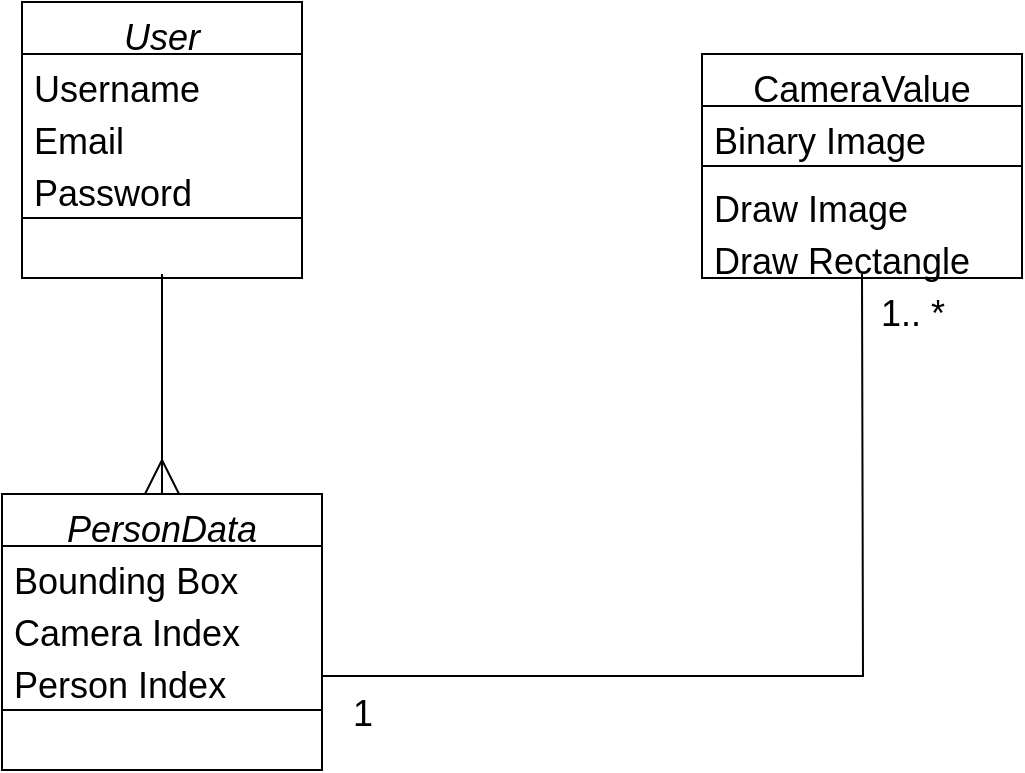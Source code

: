 <mxfile version="14.4.3" type="github">
  <diagram id="C5RBs43oDa-KdzZeNtuy" name="Page-1">
    <mxGraphModel dx="1373" dy="703" grid="1" gridSize="10" guides="1" tooltips="1" connect="1" arrows="1" fold="1" page="1" pageScale="1" pageWidth="827" pageHeight="1169" math="0" shadow="0">
      <root>
        <mxCell id="WIyWlLk6GJQsqaUBKTNV-0" />
        <mxCell id="WIyWlLk6GJQsqaUBKTNV-1" parent="WIyWlLk6GJQsqaUBKTNV-0" />
        <mxCell id="zkfFHV4jXpPFQw0GAbJ--0" value="User" style="swimlane;fontStyle=2;align=center;verticalAlign=top;childLayout=stackLayout;horizontal=1;startSize=26;horizontalStack=0;resizeParent=1;resizeLast=0;collapsible=1;marginBottom=0;rounded=0;shadow=0;strokeWidth=1;fontSize=18;" parent="WIyWlLk6GJQsqaUBKTNV-1" vertex="1">
          <mxGeometry x="170" y="114" width="140" height="138" as="geometry">
            <mxRectangle x="140" y="107" width="160" height="26" as="alternateBounds" />
          </mxGeometry>
        </mxCell>
        <mxCell id="zkfFHV4jXpPFQw0GAbJ--1" value="Username" style="text;align=left;verticalAlign=top;spacingLeft=4;spacingRight=4;overflow=hidden;rotatable=0;points=[[0,0.5],[1,0.5]];portConstraint=eastwest;fontSize=18;" parent="zkfFHV4jXpPFQw0GAbJ--0" vertex="1">
          <mxGeometry y="26" width="140" height="26" as="geometry" />
        </mxCell>
        <mxCell id="zkfFHV4jXpPFQw0GAbJ--2" value="Email" style="text;align=left;verticalAlign=top;spacingLeft=4;spacingRight=4;overflow=hidden;rotatable=0;points=[[0,0.5],[1,0.5]];portConstraint=eastwest;rounded=0;shadow=0;html=0;fontSize=18;" parent="zkfFHV4jXpPFQw0GAbJ--0" vertex="1">
          <mxGeometry y="52" width="140" height="26" as="geometry" />
        </mxCell>
        <mxCell id="zkfFHV4jXpPFQw0GAbJ--3" value="Password" style="text;align=left;verticalAlign=top;spacingLeft=4;spacingRight=4;overflow=hidden;rotatable=0;points=[[0,0.5],[1,0.5]];portConstraint=eastwest;rounded=0;shadow=0;html=0;fontSize=18;" parent="zkfFHV4jXpPFQw0GAbJ--0" vertex="1">
          <mxGeometry y="78" width="140" height="26" as="geometry" />
        </mxCell>
        <mxCell id="zkfFHV4jXpPFQw0GAbJ--4" value="" style="line;html=1;strokeWidth=1;align=left;verticalAlign=middle;spacingTop=-1;spacingLeft=3;spacingRight=3;rotatable=0;labelPosition=right;points=[];portConstraint=eastwest;fontSize=18;" parent="zkfFHV4jXpPFQw0GAbJ--0" vertex="1">
          <mxGeometry y="104" width="140" height="8" as="geometry" />
        </mxCell>
        <mxCell id="zkfFHV4jXpPFQw0GAbJ--17" value="CameraValue" style="swimlane;fontStyle=0;align=center;verticalAlign=top;childLayout=stackLayout;horizontal=1;startSize=26;horizontalStack=0;resizeParent=1;resizeLast=0;collapsible=1;marginBottom=0;rounded=0;shadow=0;strokeWidth=1;fontSize=18;" parent="WIyWlLk6GJQsqaUBKTNV-1" vertex="1">
          <mxGeometry x="510" y="140" width="160" height="112" as="geometry">
            <mxRectangle x="550" y="140" width="160" height="26" as="alternateBounds" />
          </mxGeometry>
        </mxCell>
        <mxCell id="zkfFHV4jXpPFQw0GAbJ--18" value="Binary Image" style="text;align=left;verticalAlign=top;spacingLeft=4;spacingRight=4;overflow=hidden;rotatable=0;points=[[0,0.5],[1,0.5]];portConstraint=eastwest;fontSize=18;" parent="zkfFHV4jXpPFQw0GAbJ--17" vertex="1">
          <mxGeometry y="26" width="160" height="26" as="geometry" />
        </mxCell>
        <mxCell id="zkfFHV4jXpPFQw0GAbJ--23" value="" style="line;html=1;strokeWidth=1;align=left;verticalAlign=middle;spacingTop=-1;spacingLeft=3;spacingRight=3;rotatable=0;labelPosition=right;points=[];portConstraint=eastwest;fontSize=18;" parent="zkfFHV4jXpPFQw0GAbJ--17" vertex="1">
          <mxGeometry y="52" width="160" height="8" as="geometry" />
        </mxCell>
        <mxCell id="zkfFHV4jXpPFQw0GAbJ--25" value="Draw Image&#xa;" style="text;align=left;verticalAlign=top;spacingLeft=4;spacingRight=4;overflow=hidden;rotatable=0;points=[[0,0.5],[1,0.5]];portConstraint=eastwest;fontSize=18;" parent="zkfFHV4jXpPFQw0GAbJ--17" vertex="1">
          <mxGeometry y="60" width="160" height="26" as="geometry" />
        </mxCell>
        <mxCell id="zkfFHV4jXpPFQw0GAbJ--24" value="Draw Rectangle" style="text;align=left;verticalAlign=top;spacingLeft=4;spacingRight=4;overflow=hidden;rotatable=0;points=[[0,0.5],[1,0.5]];portConstraint=eastwest;fontSize=18;" parent="zkfFHV4jXpPFQw0GAbJ--17" vertex="1">
          <mxGeometry y="86" width="160" height="26" as="geometry" />
        </mxCell>
        <mxCell id="ZYaJDdReFFWScvhWuS_W-7" value="PersonData" style="swimlane;fontStyle=2;align=center;verticalAlign=top;childLayout=stackLayout;horizontal=1;startSize=26;horizontalStack=0;resizeParent=1;resizeLast=0;collapsible=1;marginBottom=0;rounded=0;shadow=0;strokeWidth=1;fontSize=18;" parent="WIyWlLk6GJQsqaUBKTNV-1" vertex="1">
          <mxGeometry x="160" y="360" width="160" height="138" as="geometry">
            <mxRectangle x="230" y="140" width="160" height="26" as="alternateBounds" />
          </mxGeometry>
        </mxCell>
        <mxCell id="ZYaJDdReFFWScvhWuS_W-8" value="Bounding Box " style="text;align=left;verticalAlign=top;spacingLeft=4;spacingRight=4;overflow=hidden;rotatable=0;points=[[0,0.5],[1,0.5]];portConstraint=eastwest;fontSize=18;" parent="ZYaJDdReFFWScvhWuS_W-7" vertex="1">
          <mxGeometry y="26" width="160" height="26" as="geometry" />
        </mxCell>
        <mxCell id="ZYaJDdReFFWScvhWuS_W-9" value="Camera Index" style="text;align=left;verticalAlign=top;spacingLeft=4;spacingRight=4;overflow=hidden;rotatable=0;points=[[0,0.5],[1,0.5]];portConstraint=eastwest;rounded=0;shadow=0;html=0;fontSize=18;" parent="ZYaJDdReFFWScvhWuS_W-7" vertex="1">
          <mxGeometry y="52" width="160" height="26" as="geometry" />
        </mxCell>
        <mxCell id="ZYaJDdReFFWScvhWuS_W-10" value="Person Index" style="text;align=left;verticalAlign=top;spacingLeft=4;spacingRight=4;overflow=hidden;rotatable=0;points=[[0,0.5],[1,0.5]];portConstraint=eastwest;rounded=0;shadow=0;html=0;fontSize=18;" parent="ZYaJDdReFFWScvhWuS_W-7" vertex="1">
          <mxGeometry y="78" width="160" height="26" as="geometry" />
        </mxCell>
        <mxCell id="ZYaJDdReFFWScvhWuS_W-11" value="" style="line;html=1;strokeWidth=1;align=left;verticalAlign=middle;spacingTop=-1;spacingLeft=3;spacingRight=3;rotatable=0;labelPosition=right;points=[];portConstraint=eastwest;fontSize=18;" parent="ZYaJDdReFFWScvhWuS_W-7" vertex="1">
          <mxGeometry y="104" width="160" height="8" as="geometry" />
        </mxCell>
        <mxCell id="ZYaJDdReFFWScvhWuS_W-12" style="rounded=0;orthogonalLoop=1;jettySize=auto;html=1;endArrow=ERmany;endFill=0;endSize=15;startSize=14;fontSize=18;" parent="WIyWlLk6GJQsqaUBKTNV-1" edge="1">
          <mxGeometry relative="1" as="geometry">
            <mxPoint x="240" y="360" as="targetPoint" />
            <mxPoint x="240" y="250" as="sourcePoint" />
          </mxGeometry>
        </mxCell>
        <mxCell id="ZYaJDdReFFWScvhWuS_W-13" style="edgeStyle=orthogonalEdgeStyle;rounded=0;orthogonalLoop=1;jettySize=auto;html=1;exitX=1;exitY=0.5;exitDx=0;exitDy=0;endArrow=none;endFill=0;fontSize=18;" parent="WIyWlLk6GJQsqaUBKTNV-1" source="ZYaJDdReFFWScvhWuS_W-10" edge="1">
          <mxGeometry relative="1" as="geometry">
            <mxPoint x="590" y="250" as="targetPoint" />
          </mxGeometry>
        </mxCell>
        <mxCell id="ZYaJDdReFFWScvhWuS_W-14" value="&lt;font style=&quot;font-size: 18px;&quot;&gt;1&lt;/font&gt;" style="text;html=1;align=center;verticalAlign=middle;resizable=0;points=[];autosize=1;fontSize=18;" parent="WIyWlLk6GJQsqaUBKTNV-1" vertex="1">
          <mxGeometry x="325" y="455" width="30" height="30" as="geometry" />
        </mxCell>
        <mxCell id="ZYaJDdReFFWScvhWuS_W-15" value="&lt;font style=&quot;font-size: 18px;&quot;&gt;1.. *&lt;/font&gt;" style="text;html=1;align=center;verticalAlign=middle;resizable=0;points=[];autosize=1;strokeWidth=3;fontSize=18;" parent="WIyWlLk6GJQsqaUBKTNV-1" vertex="1">
          <mxGeometry x="590" y="255" width="50" height="30" as="geometry" />
        </mxCell>
      </root>
    </mxGraphModel>
  </diagram>
</mxfile>
